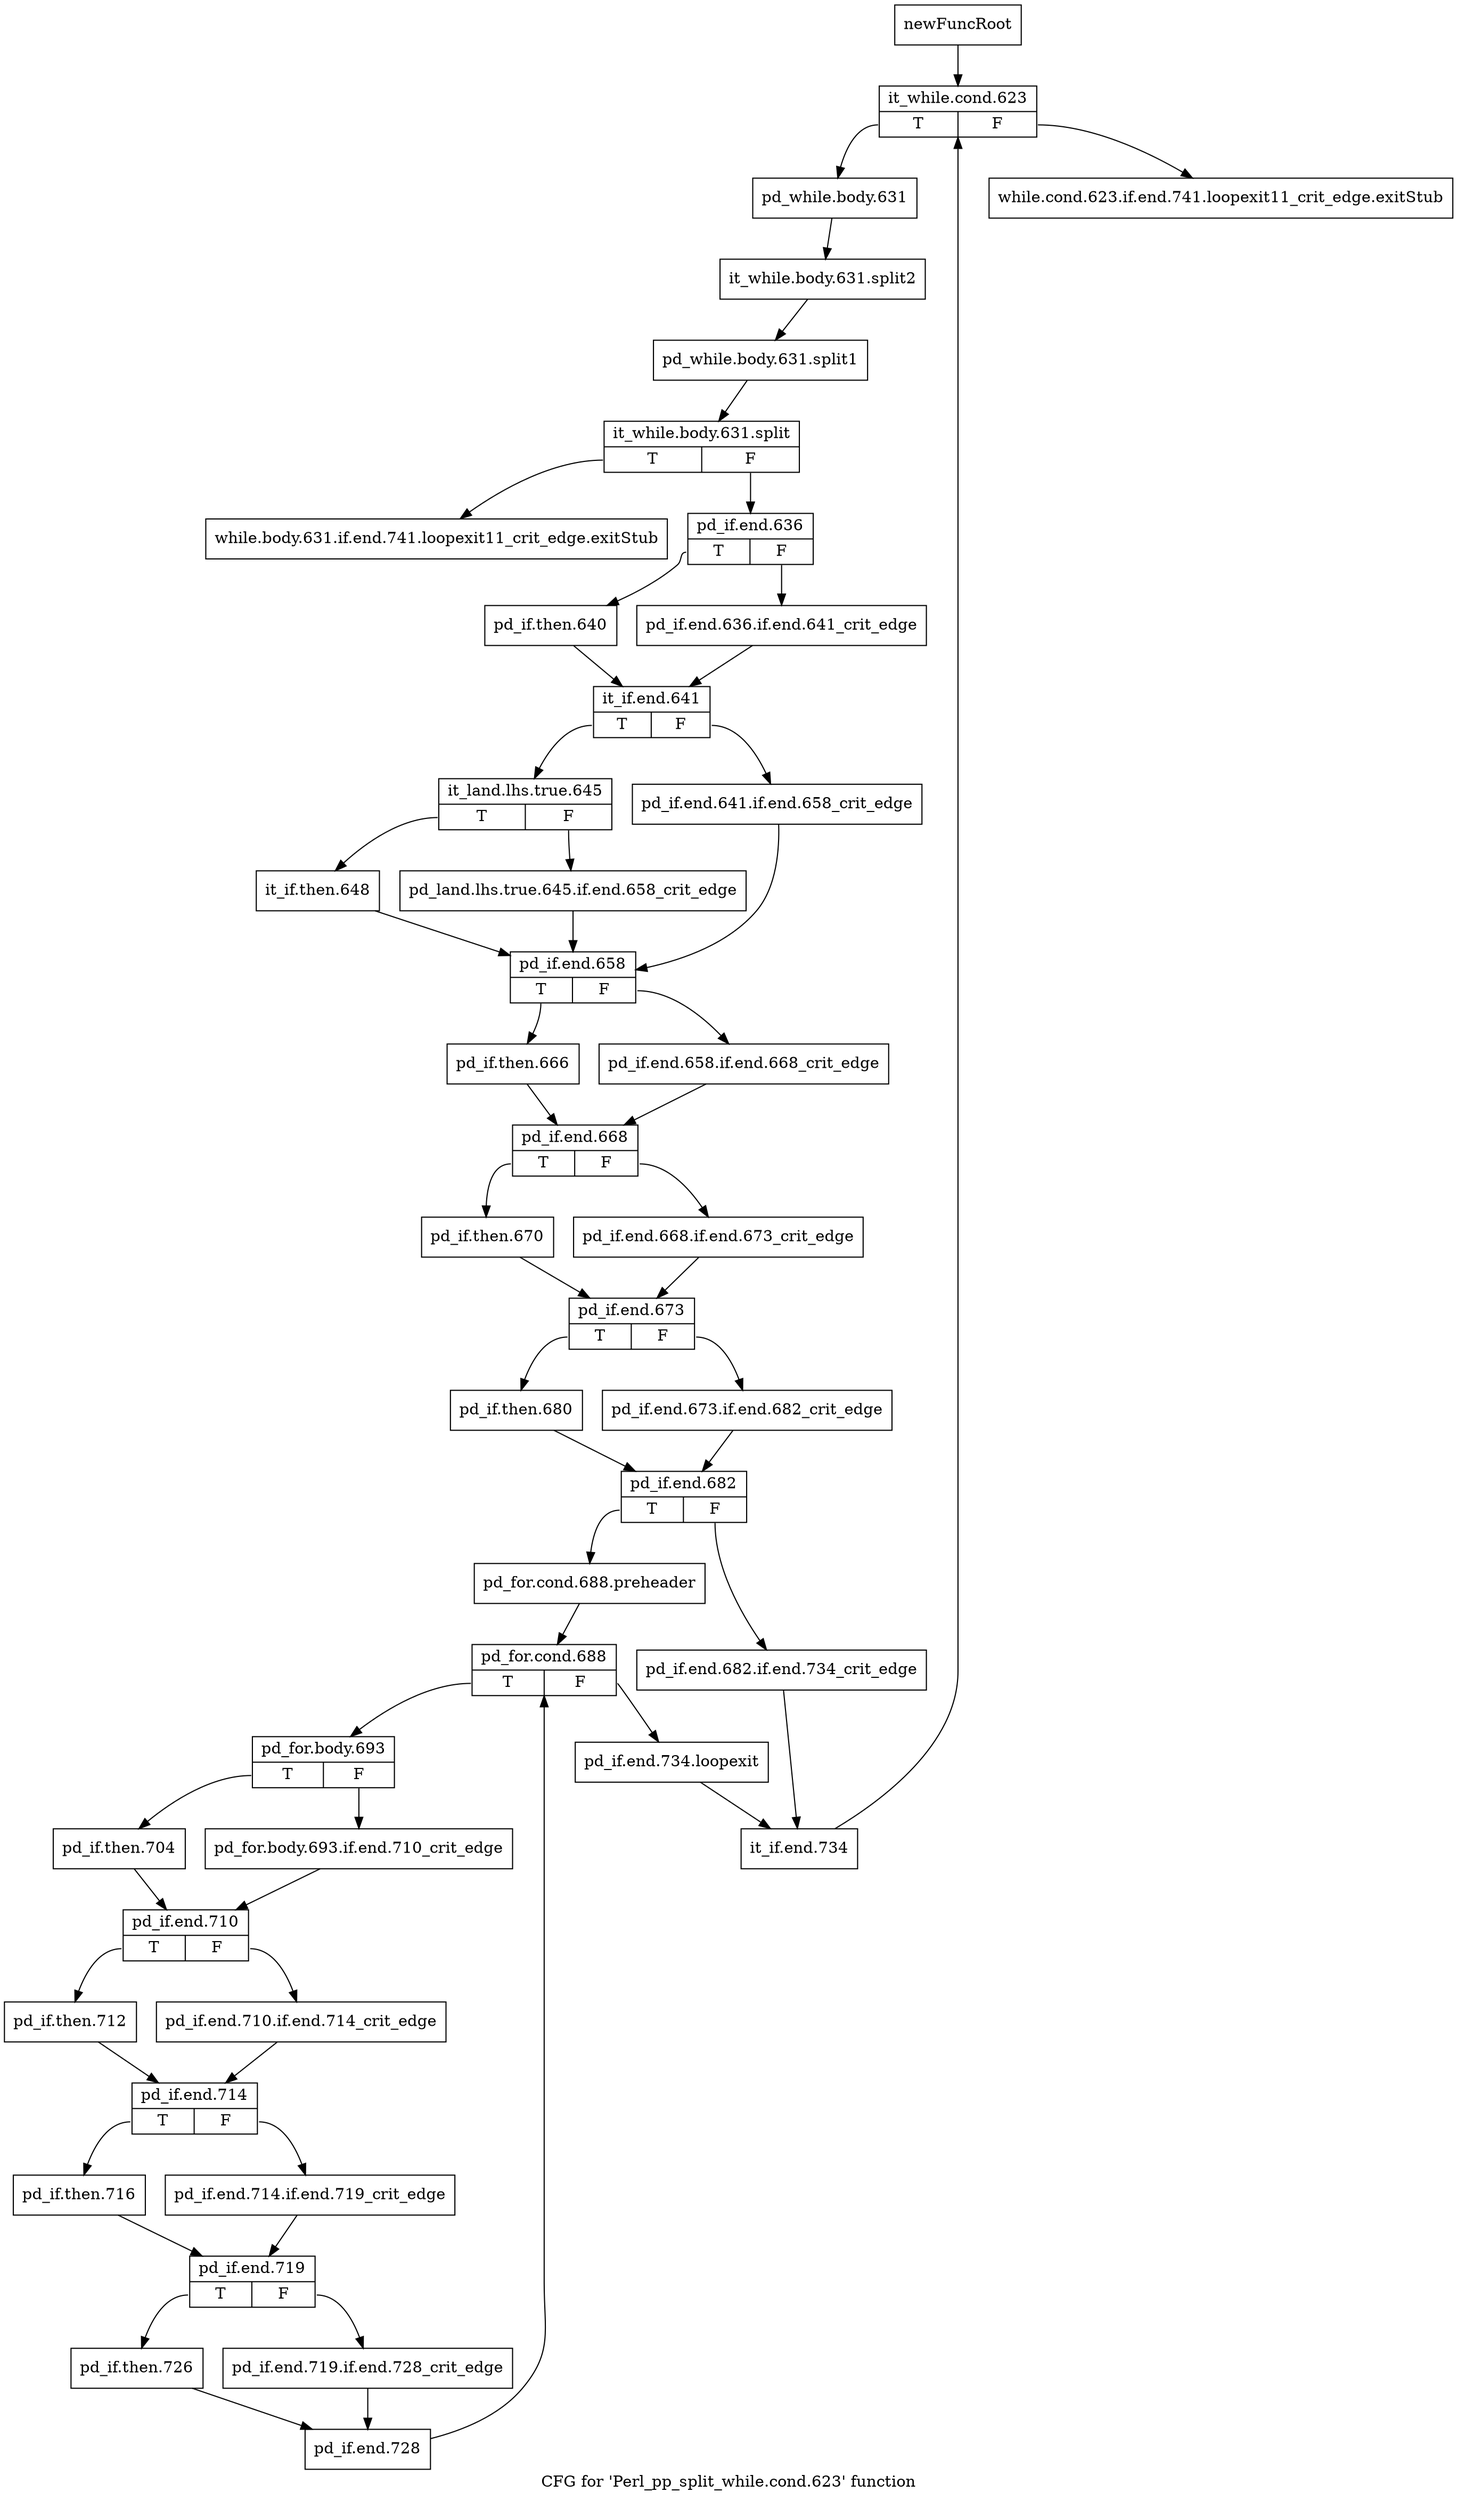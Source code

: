 digraph "CFG for 'Perl_pp_split_while.cond.623' function" {
	label="CFG for 'Perl_pp_split_while.cond.623' function";

	Node0x4e834a0 [shape=record,label="{newFuncRoot}"];
	Node0x4e834a0 -> Node0x4e83590;
	Node0x4e834f0 [shape=record,label="{while.cond.623.if.end.741.loopexit11_crit_edge.exitStub}"];
	Node0x4e83540 [shape=record,label="{while.body.631.if.end.741.loopexit11_crit_edge.exitStub}"];
	Node0x4e83590 [shape=record,label="{it_while.cond.623|{<s0>T|<s1>F}}"];
	Node0x4e83590:s0 -> Node0x4e835e0;
	Node0x4e83590:s1 -> Node0x4e834f0;
	Node0x4e835e0 [shape=record,label="{pd_while.body.631}"];
	Node0x4e835e0 -> Node0x65bf7a0;
	Node0x65bf7a0 [shape=record,label="{it_while.body.631.split2}"];
	Node0x65bf7a0 -> Node0x65bfa60;
	Node0x65bfa60 [shape=record,label="{pd_while.body.631.split1}"];
	Node0x65bfa60 -> Node0x6476630;
	Node0x6476630 [shape=record,label="{it_while.body.631.split|{<s0>T|<s1>F}}"];
	Node0x6476630:s0 -> Node0x4e83540;
	Node0x6476630:s1 -> Node0x4e83630;
	Node0x4e83630 [shape=record,label="{pd_if.end.636|{<s0>T|<s1>F}}"];
	Node0x4e83630:s0 -> Node0x4e836d0;
	Node0x4e83630:s1 -> Node0x4e83680;
	Node0x4e83680 [shape=record,label="{pd_if.end.636.if.end.641_crit_edge}"];
	Node0x4e83680 -> Node0x4e83720;
	Node0x4e836d0 [shape=record,label="{pd_if.then.640}"];
	Node0x4e836d0 -> Node0x4e83720;
	Node0x4e83720 [shape=record,label="{it_if.end.641|{<s0>T|<s1>F}}"];
	Node0x4e83720:s0 -> Node0x4e837c0;
	Node0x4e83720:s1 -> Node0x4e83770;
	Node0x4e83770 [shape=record,label="{pd_if.end.641.if.end.658_crit_edge}"];
	Node0x4e83770 -> Node0x4e838b0;
	Node0x4e837c0 [shape=record,label="{it_land.lhs.true.645|{<s0>T|<s1>F}}"];
	Node0x4e837c0:s0 -> Node0x4e83860;
	Node0x4e837c0:s1 -> Node0x4e83810;
	Node0x4e83810 [shape=record,label="{pd_land.lhs.true.645.if.end.658_crit_edge}"];
	Node0x4e83810 -> Node0x4e838b0;
	Node0x4e83860 [shape=record,label="{it_if.then.648}"];
	Node0x4e83860 -> Node0x4e838b0;
	Node0x4e838b0 [shape=record,label="{pd_if.end.658|{<s0>T|<s1>F}}"];
	Node0x4e838b0:s0 -> Node0x4e83950;
	Node0x4e838b0:s1 -> Node0x4e83900;
	Node0x4e83900 [shape=record,label="{pd_if.end.658.if.end.668_crit_edge}"];
	Node0x4e83900 -> Node0x4e839a0;
	Node0x4e83950 [shape=record,label="{pd_if.then.666}"];
	Node0x4e83950 -> Node0x4e839a0;
	Node0x4e839a0 [shape=record,label="{pd_if.end.668|{<s0>T|<s1>F}}"];
	Node0x4e839a0:s0 -> Node0x4e83a40;
	Node0x4e839a0:s1 -> Node0x4e839f0;
	Node0x4e839f0 [shape=record,label="{pd_if.end.668.if.end.673_crit_edge}"];
	Node0x4e839f0 -> Node0x4e83a90;
	Node0x4e83a40 [shape=record,label="{pd_if.then.670}"];
	Node0x4e83a40 -> Node0x4e83a90;
	Node0x4e83a90 [shape=record,label="{pd_if.end.673|{<s0>T|<s1>F}}"];
	Node0x4e83a90:s0 -> Node0x4e83b30;
	Node0x4e83a90:s1 -> Node0x4e83ae0;
	Node0x4e83ae0 [shape=record,label="{pd_if.end.673.if.end.682_crit_edge}"];
	Node0x4e83ae0 -> Node0x4e83b80;
	Node0x4e83b30 [shape=record,label="{pd_if.then.680}"];
	Node0x4e83b30 -> Node0x4e83b80;
	Node0x4e83b80 [shape=record,label="{pd_if.end.682|{<s0>T|<s1>F}}"];
	Node0x4e83b80:s0 -> Node0x4e83c20;
	Node0x4e83b80:s1 -> Node0x4e83bd0;
	Node0x4e83bd0 [shape=record,label="{pd_if.end.682.if.end.734_crit_edge}"];
	Node0x4e83bd0 -> Node0x4e83d10;
	Node0x4e83c20 [shape=record,label="{pd_for.cond.688.preheader}"];
	Node0x4e83c20 -> Node0x4e83c70;
	Node0x4e83c70 [shape=record,label="{pd_for.cond.688|{<s0>T|<s1>F}}"];
	Node0x4e83c70:s0 -> Node0x4e83d60;
	Node0x4e83c70:s1 -> Node0x4e83cc0;
	Node0x4e83cc0 [shape=record,label="{pd_if.end.734.loopexit}"];
	Node0x4e83cc0 -> Node0x4e83d10;
	Node0x4e83d10 [shape=record,label="{it_if.end.734}"];
	Node0x4e83d10 -> Node0x4e83590;
	Node0x4e83d60 [shape=record,label="{pd_for.body.693|{<s0>T|<s1>F}}"];
	Node0x4e83d60:s0 -> Node0x4e83e00;
	Node0x4e83d60:s1 -> Node0x4e83db0;
	Node0x4e83db0 [shape=record,label="{pd_for.body.693.if.end.710_crit_edge}"];
	Node0x4e83db0 -> Node0x4e83e50;
	Node0x4e83e00 [shape=record,label="{pd_if.then.704}"];
	Node0x4e83e00 -> Node0x4e83e50;
	Node0x4e83e50 [shape=record,label="{pd_if.end.710|{<s0>T|<s1>F}}"];
	Node0x4e83e50:s0 -> Node0x4e83ef0;
	Node0x4e83e50:s1 -> Node0x4e83ea0;
	Node0x4e83ea0 [shape=record,label="{pd_if.end.710.if.end.714_crit_edge}"];
	Node0x4e83ea0 -> Node0x4e83f40;
	Node0x4e83ef0 [shape=record,label="{pd_if.then.712}"];
	Node0x4e83ef0 -> Node0x4e83f40;
	Node0x4e83f40 [shape=record,label="{pd_if.end.714|{<s0>T|<s1>F}}"];
	Node0x4e83f40:s0 -> Node0x4e83fe0;
	Node0x4e83f40:s1 -> Node0x4e83f90;
	Node0x4e83f90 [shape=record,label="{pd_if.end.714.if.end.719_crit_edge}"];
	Node0x4e83f90 -> Node0x4e84030;
	Node0x4e83fe0 [shape=record,label="{pd_if.then.716}"];
	Node0x4e83fe0 -> Node0x4e84030;
	Node0x4e84030 [shape=record,label="{pd_if.end.719|{<s0>T|<s1>F}}"];
	Node0x4e84030:s0 -> Node0x4e840d0;
	Node0x4e84030:s1 -> Node0x4e84080;
	Node0x4e84080 [shape=record,label="{pd_if.end.719.if.end.728_crit_edge}"];
	Node0x4e84080 -> Node0x4e84120;
	Node0x4e840d0 [shape=record,label="{pd_if.then.726}"];
	Node0x4e840d0 -> Node0x4e84120;
	Node0x4e84120 [shape=record,label="{pd_if.end.728}"];
	Node0x4e84120 -> Node0x4e83c70;
}
